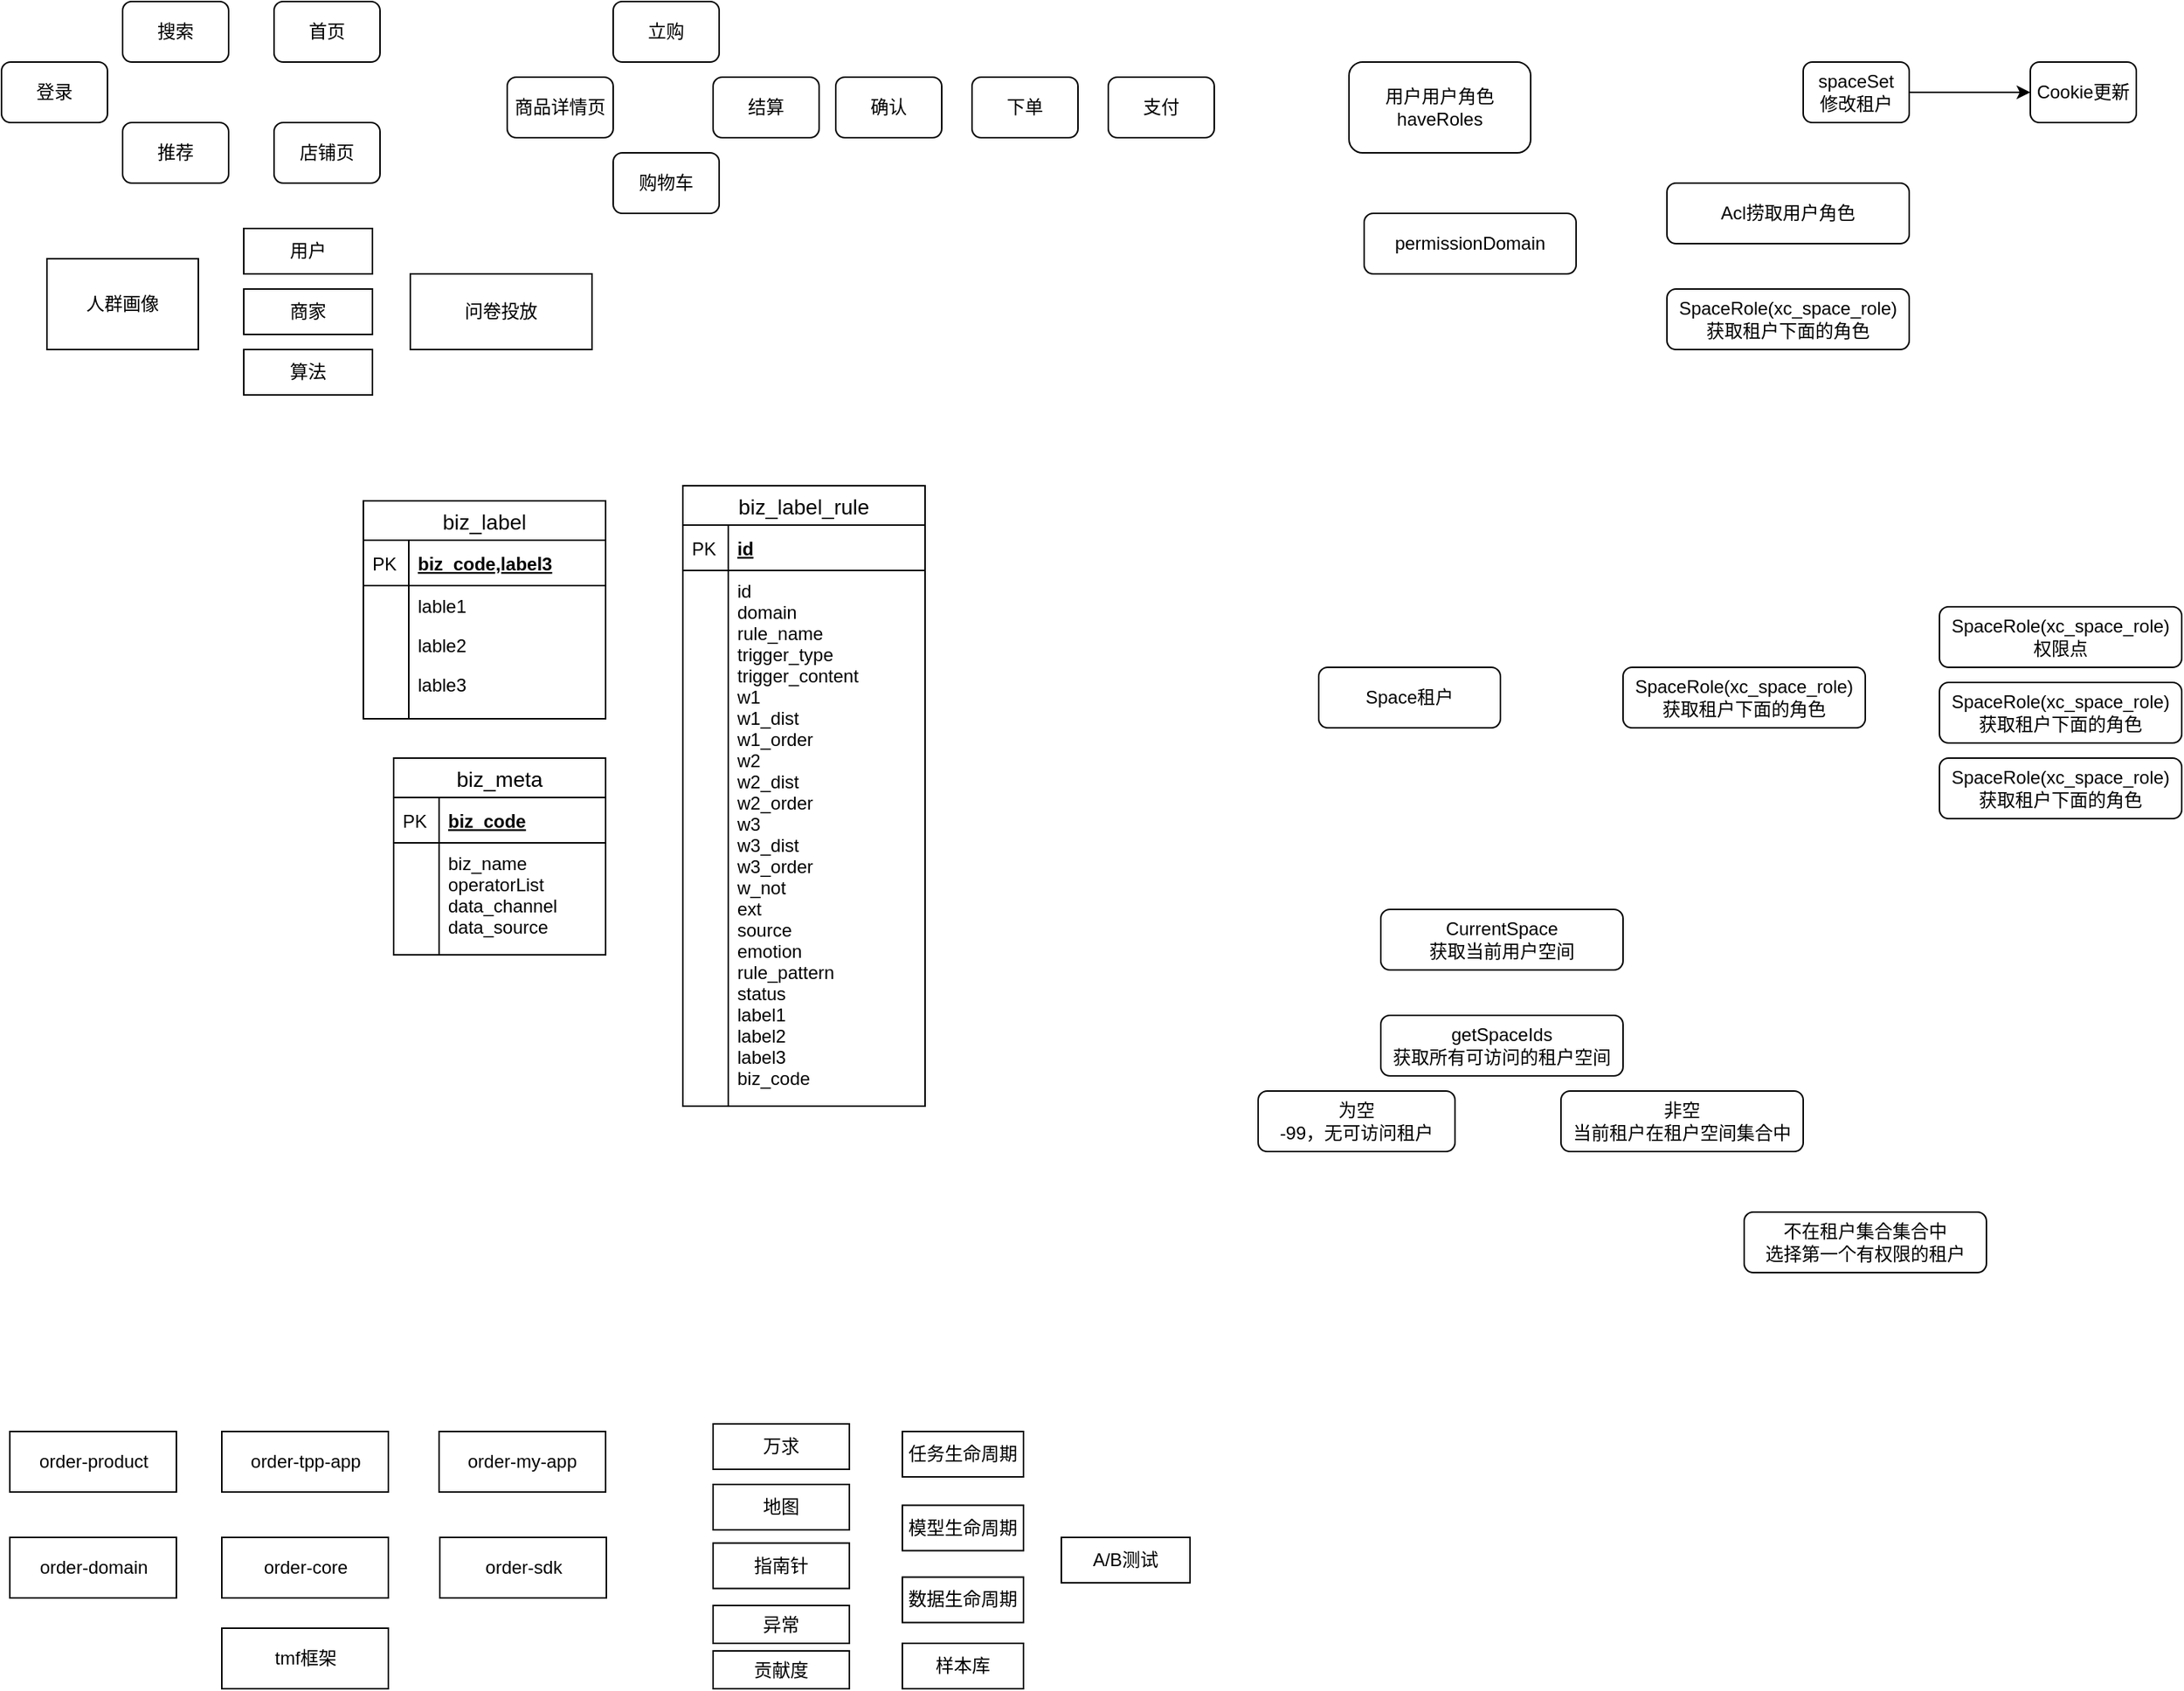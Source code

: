 <mxfile version="14.2.9" type="github">
  <diagram id="hxO8nAFpjlyCOo9W_c7y" name="Page-1">
    <mxGraphModel dx="946" dy="478" grid="1" gridSize="10" guides="1" tooltips="1" connect="1" arrows="1" fold="1" page="1" pageScale="1" pageWidth="827" pageHeight="1169" math="0" shadow="0">
      <root>
        <mxCell id="0" />
        <mxCell id="1" parent="0" />
        <mxCell id="xZczEvOs8XE68reR_1gD-1" value="登录" style="rounded=1;whiteSpace=wrap;html=1;" parent="1" vertex="1">
          <mxGeometry x="10" y="80" width="70" height="40" as="geometry" />
        </mxCell>
        <mxCell id="xZczEvOs8XE68reR_1gD-2" value="商品详情页" style="rounded=1;whiteSpace=wrap;html=1;" parent="1" vertex="1">
          <mxGeometry x="344" y="90" width="70" height="40" as="geometry" />
        </mxCell>
        <mxCell id="xZczEvOs8XE68reR_1gD-3" value="购物车" style="rounded=1;whiteSpace=wrap;html=1;" parent="1" vertex="1">
          <mxGeometry x="414" y="140" width="70" height="40" as="geometry" />
        </mxCell>
        <mxCell id="xZczEvOs8XE68reR_1gD-4" value="结算" style="rounded=1;whiteSpace=wrap;html=1;" parent="1" vertex="1">
          <mxGeometry x="480" y="90" width="70" height="40" as="geometry" />
        </mxCell>
        <mxCell id="xZczEvOs8XE68reR_1gD-5" value="立购" style="rounded=1;whiteSpace=wrap;html=1;" parent="1" vertex="1">
          <mxGeometry x="414" y="40" width="70" height="40" as="geometry" />
        </mxCell>
        <mxCell id="xZczEvOs8XE68reR_1gD-6" value="确认" style="rounded=1;whiteSpace=wrap;html=1;" parent="1" vertex="1">
          <mxGeometry x="561" y="90" width="70" height="40" as="geometry" />
        </mxCell>
        <mxCell id="xZczEvOs8XE68reR_1gD-7" value="下单" style="rounded=1;whiteSpace=wrap;html=1;" parent="1" vertex="1">
          <mxGeometry x="651" y="90" width="70" height="40" as="geometry" />
        </mxCell>
        <mxCell id="xZczEvOs8XE68reR_1gD-8" value="支付" style="rounded=1;whiteSpace=wrap;html=1;" parent="1" vertex="1">
          <mxGeometry x="741" y="90" width="70" height="40" as="geometry" />
        </mxCell>
        <mxCell id="xZczEvOs8XE68reR_1gD-9" value="搜索" style="rounded=1;whiteSpace=wrap;html=1;" parent="1" vertex="1">
          <mxGeometry x="90" y="40" width="70" height="40" as="geometry" />
        </mxCell>
        <mxCell id="xZczEvOs8XE68reR_1gD-10" value="推荐" style="rounded=1;whiteSpace=wrap;html=1;" parent="1" vertex="1">
          <mxGeometry x="90" y="120" width="70" height="40" as="geometry" />
        </mxCell>
        <mxCell id="xZczEvOs8XE68reR_1gD-11" value="店铺页" style="rounded=1;whiteSpace=wrap;html=1;" parent="1" vertex="1">
          <mxGeometry x="190" y="120" width="70" height="40" as="geometry" />
        </mxCell>
        <mxCell id="xZczEvOs8XE68reR_1gD-12" value="首页" style="rounded=1;whiteSpace=wrap;html=1;" parent="1" vertex="1">
          <mxGeometry x="190" y="40" width="70" height="40" as="geometry" />
        </mxCell>
        <mxCell id="xZczEvOs8XE68reR_1gD-15" value="人群画像" style="rounded=0;whiteSpace=wrap;html=1;" parent="1" vertex="1">
          <mxGeometry x="40" y="210" width="100" height="60" as="geometry" />
        </mxCell>
        <mxCell id="xZczEvOs8XE68reR_1gD-16" value="用户" style="rounded=0;whiteSpace=wrap;html=1;" parent="1" vertex="1">
          <mxGeometry x="170" y="190" width="85" height="30" as="geometry" />
        </mxCell>
        <mxCell id="xZczEvOs8XE68reR_1gD-17" value="商家" style="rounded=0;whiteSpace=wrap;html=1;" parent="1" vertex="1">
          <mxGeometry x="170" y="230" width="85" height="30" as="geometry" />
        </mxCell>
        <mxCell id="xZczEvOs8XE68reR_1gD-18" value="算法" style="rounded=0;whiteSpace=wrap;html=1;" parent="1" vertex="1">
          <mxGeometry x="170" y="270" width="85" height="30" as="geometry" />
        </mxCell>
        <mxCell id="xZczEvOs8XE68reR_1gD-19" value="问卷投放" style="rounded=0;whiteSpace=wrap;html=1;" parent="1" vertex="1">
          <mxGeometry x="280" y="220" width="120" height="50" as="geometry" />
        </mxCell>
        <mxCell id="f3WVASFw9SjfadAh4yCx-32" value="biz_label_rule" style="swimlane;fontStyle=0;childLayout=stackLayout;horizontal=1;startSize=26;horizontalStack=0;resizeParent=1;resizeParentMax=0;resizeLast=0;collapsible=1;marginBottom=0;align=center;fontSize=14;" parent="1" vertex="1">
          <mxGeometry x="460" y="360" width="160" height="410" as="geometry" />
        </mxCell>
        <mxCell id="f3WVASFw9SjfadAh4yCx-33" value="id" style="shape=partialRectangle;top=0;left=0;right=0;bottom=1;align=left;verticalAlign=middle;fillColor=none;spacingLeft=34;spacingRight=4;overflow=hidden;rotatable=0;points=[[0,0.5],[1,0.5]];portConstraint=eastwest;dropTarget=0;fontStyle=5;fontSize=12;" parent="f3WVASFw9SjfadAh4yCx-32" vertex="1">
          <mxGeometry y="26" width="160" height="30" as="geometry" />
        </mxCell>
        <mxCell id="f3WVASFw9SjfadAh4yCx-34" value="PK" style="shape=partialRectangle;top=0;left=0;bottom=0;fillColor=none;align=left;verticalAlign=middle;spacingLeft=4;spacingRight=4;overflow=hidden;rotatable=0;points=[];portConstraint=eastwest;part=1;fontSize=12;" parent="f3WVASFw9SjfadAh4yCx-33" vertex="1" connectable="0">
          <mxGeometry width="30" height="30" as="geometry" />
        </mxCell>
        <mxCell id="f3WVASFw9SjfadAh4yCx-35" value="id              &#xa;domain          &#xa;rule_name       &#xa;trigger_type    &#xa;trigger_content &#xa;w1              &#xa;w1_dist         &#xa;w1_order        &#xa;w2              &#xa;w2_dist         &#xa;w2_order        &#xa;w3              &#xa;w3_dist         &#xa;w3_order        &#xa;w_not           &#xa;ext             &#xa;source          &#xa;emotion         &#xa;rule_pattern    &#xa;status          &#xa;label1&#xa;label2&#xa;label3&#xa;biz_code" style="shape=partialRectangle;top=0;left=0;right=0;bottom=0;align=left;verticalAlign=top;fillColor=none;spacingLeft=34;spacingRight=4;overflow=hidden;rotatable=0;points=[[0,0.5],[1,0.5]];portConstraint=eastwest;dropTarget=0;fontSize=12;" parent="f3WVASFw9SjfadAh4yCx-32" vertex="1">
          <mxGeometry y="56" width="160" height="354" as="geometry" />
        </mxCell>
        <mxCell id="f3WVASFw9SjfadAh4yCx-36" value="" style="shape=partialRectangle;top=0;left=0;bottom=0;fillColor=none;align=left;verticalAlign=top;spacingLeft=4;spacingRight=4;overflow=hidden;rotatable=0;points=[];portConstraint=eastwest;part=1;fontSize=12;" parent="f3WVASFw9SjfadAh4yCx-35" vertex="1" connectable="0">
          <mxGeometry width="30" height="354.0" as="geometry" />
        </mxCell>
        <mxCell id="f3WVASFw9SjfadAh4yCx-9" value="biz_label" style="swimlane;fontStyle=0;childLayout=stackLayout;horizontal=1;startSize=26;horizontalStack=0;resizeParent=1;resizeParentMax=0;resizeLast=0;collapsible=1;marginBottom=0;align=center;fontSize=14;" parent="1" vertex="1">
          <mxGeometry x="249" y="370" width="160" height="144" as="geometry" />
        </mxCell>
        <mxCell id="f3WVASFw9SjfadAh4yCx-10" value="biz_code,label3" style="shape=partialRectangle;top=0;left=0;right=0;bottom=1;align=left;verticalAlign=middle;fillColor=none;spacingLeft=34;spacingRight=4;overflow=hidden;rotatable=0;points=[[0,0.5],[1,0.5]];portConstraint=eastwest;dropTarget=0;fontStyle=5;fontSize=12;" parent="f3WVASFw9SjfadAh4yCx-9" vertex="1">
          <mxGeometry y="26" width="160" height="30" as="geometry" />
        </mxCell>
        <mxCell id="f3WVASFw9SjfadAh4yCx-11" value="PK" style="shape=partialRectangle;top=0;left=0;bottom=0;fillColor=none;align=left;verticalAlign=middle;spacingLeft=4;spacingRight=4;overflow=hidden;rotatable=0;points=[];portConstraint=eastwest;part=1;fontSize=12;" parent="f3WVASFw9SjfadAh4yCx-10" vertex="1" connectable="0">
          <mxGeometry width="30" height="30" as="geometry" />
        </mxCell>
        <mxCell id="f3WVASFw9SjfadAh4yCx-12" value="lable1" style="shape=partialRectangle;top=0;left=0;right=0;bottom=0;align=left;verticalAlign=top;fillColor=none;spacingLeft=34;spacingRight=4;overflow=hidden;rotatable=0;points=[[0,0.5],[1,0.5]];portConstraint=eastwest;dropTarget=0;fontSize=12;" parent="f3WVASFw9SjfadAh4yCx-9" vertex="1">
          <mxGeometry y="56" width="160" height="26" as="geometry" />
        </mxCell>
        <mxCell id="f3WVASFw9SjfadAh4yCx-13" value="" style="shape=partialRectangle;top=0;left=0;bottom=0;fillColor=none;align=left;verticalAlign=top;spacingLeft=4;spacingRight=4;overflow=hidden;rotatable=0;points=[];portConstraint=eastwest;part=1;fontSize=12;" parent="f3WVASFw9SjfadAh4yCx-12" vertex="1" connectable="0">
          <mxGeometry width="30" height="26" as="geometry" />
        </mxCell>
        <mxCell id="f3WVASFw9SjfadAh4yCx-14" value="lable2" style="shape=partialRectangle;top=0;left=0;right=0;bottom=0;align=left;verticalAlign=top;fillColor=none;spacingLeft=34;spacingRight=4;overflow=hidden;rotatable=0;points=[[0,0.5],[1,0.5]];portConstraint=eastwest;dropTarget=0;fontSize=12;" parent="f3WVASFw9SjfadAh4yCx-9" vertex="1">
          <mxGeometry y="82" width="160" height="26" as="geometry" />
        </mxCell>
        <mxCell id="f3WVASFw9SjfadAh4yCx-15" value="" style="shape=partialRectangle;top=0;left=0;bottom=0;fillColor=none;align=left;verticalAlign=top;spacingLeft=4;spacingRight=4;overflow=hidden;rotatable=0;points=[];portConstraint=eastwest;part=1;fontSize=12;" parent="f3WVASFw9SjfadAh4yCx-14" vertex="1" connectable="0">
          <mxGeometry width="30" height="26" as="geometry" />
        </mxCell>
        <mxCell id="f3WVASFw9SjfadAh4yCx-16" value="lable3" style="shape=partialRectangle;top=0;left=0;right=0;bottom=0;align=left;verticalAlign=top;fillColor=none;spacingLeft=34;spacingRight=4;overflow=hidden;rotatable=0;points=[[0,0.5],[1,0.5]];portConstraint=eastwest;dropTarget=0;fontSize=12;" parent="f3WVASFw9SjfadAh4yCx-9" vertex="1">
          <mxGeometry y="108" width="160" height="26" as="geometry" />
        </mxCell>
        <mxCell id="f3WVASFw9SjfadAh4yCx-17" value="" style="shape=partialRectangle;top=0;left=0;bottom=0;fillColor=none;align=left;verticalAlign=top;spacingLeft=4;spacingRight=4;overflow=hidden;rotatable=0;points=[];portConstraint=eastwest;part=1;fontSize=12;" parent="f3WVASFw9SjfadAh4yCx-16" vertex="1" connectable="0">
          <mxGeometry width="30" height="26" as="geometry" />
        </mxCell>
        <mxCell id="f3WVASFw9SjfadAh4yCx-18" value="" style="shape=partialRectangle;top=0;left=0;right=0;bottom=0;align=left;verticalAlign=top;fillColor=none;spacingLeft=34;spacingRight=4;overflow=hidden;rotatable=0;points=[[0,0.5],[1,0.5]];portConstraint=eastwest;dropTarget=0;fontSize=12;" parent="f3WVASFw9SjfadAh4yCx-9" vertex="1">
          <mxGeometry y="134" width="160" height="10" as="geometry" />
        </mxCell>
        <mxCell id="f3WVASFw9SjfadAh4yCx-19" value="" style="shape=partialRectangle;top=0;left=0;bottom=0;fillColor=none;align=left;verticalAlign=top;spacingLeft=4;spacingRight=4;overflow=hidden;rotatable=0;points=[];portConstraint=eastwest;part=1;fontSize=12;" parent="f3WVASFw9SjfadAh4yCx-18" vertex="1" connectable="0">
          <mxGeometry width="30" height="10" as="geometry" />
        </mxCell>
        <mxCell id="f3WVASFw9SjfadAh4yCx-54" value="biz_meta" style="swimlane;fontStyle=0;childLayout=stackLayout;horizontal=1;startSize=26;horizontalStack=0;resizeParent=1;resizeParentMax=0;resizeLast=0;collapsible=1;marginBottom=0;align=center;fontSize=14;" parent="1" vertex="1">
          <mxGeometry x="269" y="540" width="140" height="130" as="geometry" />
        </mxCell>
        <mxCell id="f3WVASFw9SjfadAh4yCx-55" value="biz_code" style="shape=partialRectangle;top=0;left=0;right=0;bottom=1;align=left;verticalAlign=middle;fillColor=none;spacingLeft=34;spacingRight=4;overflow=hidden;rotatable=0;points=[[0,0.5],[1,0.5]];portConstraint=eastwest;dropTarget=0;fontStyle=5;fontSize=12;" parent="f3WVASFw9SjfadAh4yCx-54" vertex="1">
          <mxGeometry y="26" width="140" height="30" as="geometry" />
        </mxCell>
        <mxCell id="f3WVASFw9SjfadAh4yCx-56" value="PK" style="shape=partialRectangle;top=0;left=0;bottom=0;fillColor=none;align=left;verticalAlign=middle;spacingLeft=4;spacingRight=4;overflow=hidden;rotatable=0;points=[];portConstraint=eastwest;part=1;fontSize=12;" parent="f3WVASFw9SjfadAh4yCx-55" vertex="1" connectable="0">
          <mxGeometry width="30" height="30" as="geometry" />
        </mxCell>
        <mxCell id="f3WVASFw9SjfadAh4yCx-57" value="biz_name&#xa;operatorList          &#xa;data_channel&#xa;data_source" style="shape=partialRectangle;top=0;left=0;right=0;bottom=0;align=left;verticalAlign=top;fillColor=none;spacingLeft=34;spacingRight=4;overflow=hidden;rotatable=0;points=[[0,0.5],[1,0.5]];portConstraint=eastwest;dropTarget=0;fontSize=12;" parent="f3WVASFw9SjfadAh4yCx-54" vertex="1">
          <mxGeometry y="56" width="140" height="74" as="geometry" />
        </mxCell>
        <mxCell id="f3WVASFw9SjfadAh4yCx-58" value="" style="shape=partialRectangle;top=0;left=0;bottom=0;fillColor=none;align=left;verticalAlign=top;spacingLeft=4;spacingRight=4;overflow=hidden;rotatable=0;points=[];portConstraint=eastwest;part=1;fontSize=12;" parent="f3WVASFw9SjfadAh4yCx-57" vertex="1" connectable="0">
          <mxGeometry width="30" height="74.0" as="geometry" />
        </mxCell>
        <mxCell id="xZczEvOs8XE68reR_1gD-20" value="地图" style="rounded=0;whiteSpace=wrap;html=1;" parent="1" vertex="1">
          <mxGeometry x="480" y="1020" width="90" height="30" as="geometry" />
        </mxCell>
        <mxCell id="xZczEvOs8XE68reR_1gD-21" value="指南针" style="rounded=0;whiteSpace=wrap;html=1;" parent="1" vertex="1">
          <mxGeometry x="480" y="1058.75" width="90" height="30" as="geometry" />
        </mxCell>
        <mxCell id="xZczEvOs8XE68reR_1gD-22" value="万求" style="rounded=0;whiteSpace=wrap;html=1;" parent="1" vertex="1">
          <mxGeometry x="480" y="980" width="90" height="30" as="geometry" />
        </mxCell>
        <mxCell id="xZczEvOs8XE68reR_1gD-23" value="异常" style="rounded=0;whiteSpace=wrap;html=1;" parent="1" vertex="1">
          <mxGeometry x="480" y="1100" width="90" height="25" as="geometry" />
        </mxCell>
        <mxCell id="xZczEvOs8XE68reR_1gD-24" value="贡献度" style="rounded=0;whiteSpace=wrap;html=1;" parent="1" vertex="1">
          <mxGeometry x="480" y="1130" width="90" height="25" as="geometry" />
        </mxCell>
        <mxCell id="xZczEvOs8XE68reR_1gD-25" value="任务生命周期" style="rounded=0;whiteSpace=wrap;html=1;" parent="1" vertex="1">
          <mxGeometry x="605" y="985" width="80" height="30" as="geometry" />
        </mxCell>
        <mxCell id="xZczEvOs8XE68reR_1gD-27" value="模型生命周期" style="rounded=0;whiteSpace=wrap;html=1;" parent="1" vertex="1">
          <mxGeometry x="605" y="1033.75" width="80" height="30" as="geometry" />
        </mxCell>
        <mxCell id="xZczEvOs8XE68reR_1gD-28" value="数据生命周期" style="rounded=0;whiteSpace=wrap;html=1;" parent="1" vertex="1">
          <mxGeometry x="605" y="1081.25" width="80" height="30" as="geometry" />
        </mxCell>
        <mxCell id="xZczEvOs8XE68reR_1gD-29" value="A/B测试" style="rounded=0;whiteSpace=wrap;html=1;" parent="1" vertex="1">
          <mxGeometry x="710" y="1055" width="85" height="30" as="geometry" />
        </mxCell>
        <mxCell id="xZczEvOs8XE68reR_1gD-30" value="样本库" style="rounded=0;whiteSpace=wrap;html=1;" parent="1" vertex="1">
          <mxGeometry x="605" y="1125" width="80" height="30" as="geometry" />
        </mxCell>
        <mxCell id="7kF0gJVBeRZ0JNz9kzCE-1" value="order-product" style="rounded=0;whiteSpace=wrap;html=1;" parent="1" vertex="1">
          <mxGeometry x="15.5" y="985" width="110" height="40" as="geometry" />
        </mxCell>
        <mxCell id="7kF0gJVBeRZ0JNz9kzCE-2" value="order-tpp-app" style="rounded=0;whiteSpace=wrap;html=1;" parent="1" vertex="1">
          <mxGeometry x="155.5" y="985" width="110" height="40" as="geometry" />
        </mxCell>
        <mxCell id="7kF0gJVBeRZ0JNz9kzCE-3" value="order-my-app" style="rounded=0;whiteSpace=wrap;html=1;" parent="1" vertex="1">
          <mxGeometry x="299" y="985" width="110" height="40" as="geometry" />
        </mxCell>
        <mxCell id="7kF0gJVBeRZ0JNz9kzCE-4" value="order-sdk" style="rounded=0;whiteSpace=wrap;html=1;" parent="1" vertex="1">
          <mxGeometry x="299.5" y="1055" width="110" height="40" as="geometry" />
        </mxCell>
        <mxCell id="7kF0gJVBeRZ0JNz9kzCE-5" value="order-core" style="rounded=0;whiteSpace=wrap;html=1;" parent="1" vertex="1">
          <mxGeometry x="155.5" y="1055" width="110" height="40" as="geometry" />
        </mxCell>
        <mxCell id="7kF0gJVBeRZ0JNz9kzCE-6" value="order-domain" style="rounded=0;whiteSpace=wrap;html=1;" parent="1" vertex="1">
          <mxGeometry x="15.5" y="1055" width="110" height="40" as="geometry" />
        </mxCell>
        <mxCell id="7kF0gJVBeRZ0JNz9kzCE-7" value="tmf框架" style="rounded=0;whiteSpace=wrap;html=1;" parent="1" vertex="1">
          <mxGeometry x="155.5" y="1115" width="110" height="40" as="geometry" />
        </mxCell>
        <mxCell id="AkOd10-M2ji19fEuhrQ_-1" value="spaceSet&lt;br&gt;修改租户" style="rounded=1;whiteSpace=wrap;html=1;" parent="1" vertex="1">
          <mxGeometry x="1200" y="80" width="70" height="40" as="geometry" />
        </mxCell>
        <mxCell id="AkOd10-M2ji19fEuhrQ_-2" value="Cookie更新" style="rounded=1;whiteSpace=wrap;html=1;" parent="1" vertex="1">
          <mxGeometry x="1350" y="80" width="70" height="40" as="geometry" />
        </mxCell>
        <mxCell id="AkOd10-M2ji19fEuhrQ_-3" value="" style="endArrow=classic;html=1;exitX=1;exitY=0.5;exitDx=0;exitDy=0;entryX=0;entryY=0.5;entryDx=0;entryDy=0;" parent="1" source="AkOd10-M2ji19fEuhrQ_-1" target="AkOd10-M2ji19fEuhrQ_-2" edge="1">
          <mxGeometry width="50" height="50" relative="1" as="geometry">
            <mxPoint x="1210" y="230" as="sourcePoint" />
            <mxPoint x="1260" y="180" as="targetPoint" />
          </mxGeometry>
        </mxCell>
        <mxCell id="AkOd10-M2ji19fEuhrQ_-4" value="用户用户角色&lt;br&gt;haveRoles&lt;br&gt;" style="rounded=1;whiteSpace=wrap;html=1;" parent="1" vertex="1">
          <mxGeometry x="900" y="80" width="120" height="60" as="geometry" />
        </mxCell>
        <mxCell id="AkOd10-M2ji19fEuhrQ_-5" value="permissionDomain" style="rounded=1;whiteSpace=wrap;html=1;" parent="1" vertex="1">
          <mxGeometry x="910" y="180" width="140" height="40" as="geometry" />
        </mxCell>
        <mxCell id="AkOd10-M2ji19fEuhrQ_-6" value="Acl捞取用户角色" style="rounded=1;whiteSpace=wrap;html=1;" parent="1" vertex="1">
          <mxGeometry x="1110" y="160" width="160" height="40" as="geometry" />
        </mxCell>
        <mxCell id="AkOd10-M2ji19fEuhrQ_-7" value="SpaceRole(xc_space_role)&lt;br&gt;获取租户下面的角色" style="rounded=1;whiteSpace=wrap;html=1;" parent="1" vertex="1">
          <mxGeometry x="1110" y="230" width="160" height="40" as="geometry" />
        </mxCell>
        <mxCell id="AkOd10-M2ji19fEuhrQ_-8" value="SpaceRole(xc_space_role)&lt;br&gt;获取租户下面的角色" style="rounded=1;whiteSpace=wrap;html=1;" parent="1" vertex="1">
          <mxGeometry x="1081" y="480" width="160" height="40" as="geometry" />
        </mxCell>
        <mxCell id="AkOd10-M2ji19fEuhrQ_-9" value="Space租户" style="rounded=1;whiteSpace=wrap;html=1;" parent="1" vertex="1">
          <mxGeometry x="880" y="480" width="120" height="40" as="geometry" />
        </mxCell>
        <mxCell id="AkOd10-M2ji19fEuhrQ_-10" value="SpaceRole(xc_space_role)&lt;br&gt;权限点" style="rounded=1;whiteSpace=wrap;html=1;" parent="1" vertex="1">
          <mxGeometry x="1290" y="440" width="160" height="40" as="geometry" />
        </mxCell>
        <mxCell id="AkOd10-M2ji19fEuhrQ_-11" value="SpaceRole(xc_space_role)&lt;br&gt;获取租户下面的角色" style="rounded=1;whiteSpace=wrap;html=1;" parent="1" vertex="1">
          <mxGeometry x="1290" y="490" width="160" height="40" as="geometry" />
        </mxCell>
        <mxCell id="AkOd10-M2ji19fEuhrQ_-12" value="SpaceRole(xc_space_role)&lt;br&gt;获取租户下面的角色" style="rounded=1;whiteSpace=wrap;html=1;" parent="1" vertex="1">
          <mxGeometry x="1290" y="540" width="160" height="40" as="geometry" />
        </mxCell>
        <mxCell id="6V3QGqSCANwpqo5ZVSf0-1" value="CurrentSpace&lt;br&gt;获取当前用户空间" style="rounded=1;whiteSpace=wrap;html=1;" parent="1" vertex="1">
          <mxGeometry x="921" y="640" width="160" height="40" as="geometry" />
        </mxCell>
        <mxCell id="6V3QGqSCANwpqo5ZVSf0-2" value="getSpaceIds&lt;br&gt;获取所有可访问的租户空间" style="rounded=1;whiteSpace=wrap;html=1;" parent="1" vertex="1">
          <mxGeometry x="921" y="710" width="160" height="40" as="geometry" />
        </mxCell>
        <mxCell id="6V3QGqSCANwpqo5ZVSf0-3" value="为空&lt;br&gt;-99，无可访问租户" style="rounded=1;whiteSpace=wrap;html=1;" parent="1" vertex="1">
          <mxGeometry x="840" y="760" width="130" height="40" as="geometry" />
        </mxCell>
        <mxCell id="6V3QGqSCANwpqo5ZVSf0-4" value="非空&lt;br&gt;当前租户在租户空间集合中" style="rounded=1;whiteSpace=wrap;html=1;" parent="1" vertex="1">
          <mxGeometry x="1040" y="760" width="160" height="40" as="geometry" />
        </mxCell>
        <mxCell id="6V3QGqSCANwpqo5ZVSf0-5" value="不在租户集合集合中&lt;br&gt;选择第一个有权限的租户" style="rounded=1;whiteSpace=wrap;html=1;" parent="1" vertex="1">
          <mxGeometry x="1161" y="840" width="160" height="40" as="geometry" />
        </mxCell>
      </root>
    </mxGraphModel>
  </diagram>
</mxfile>
